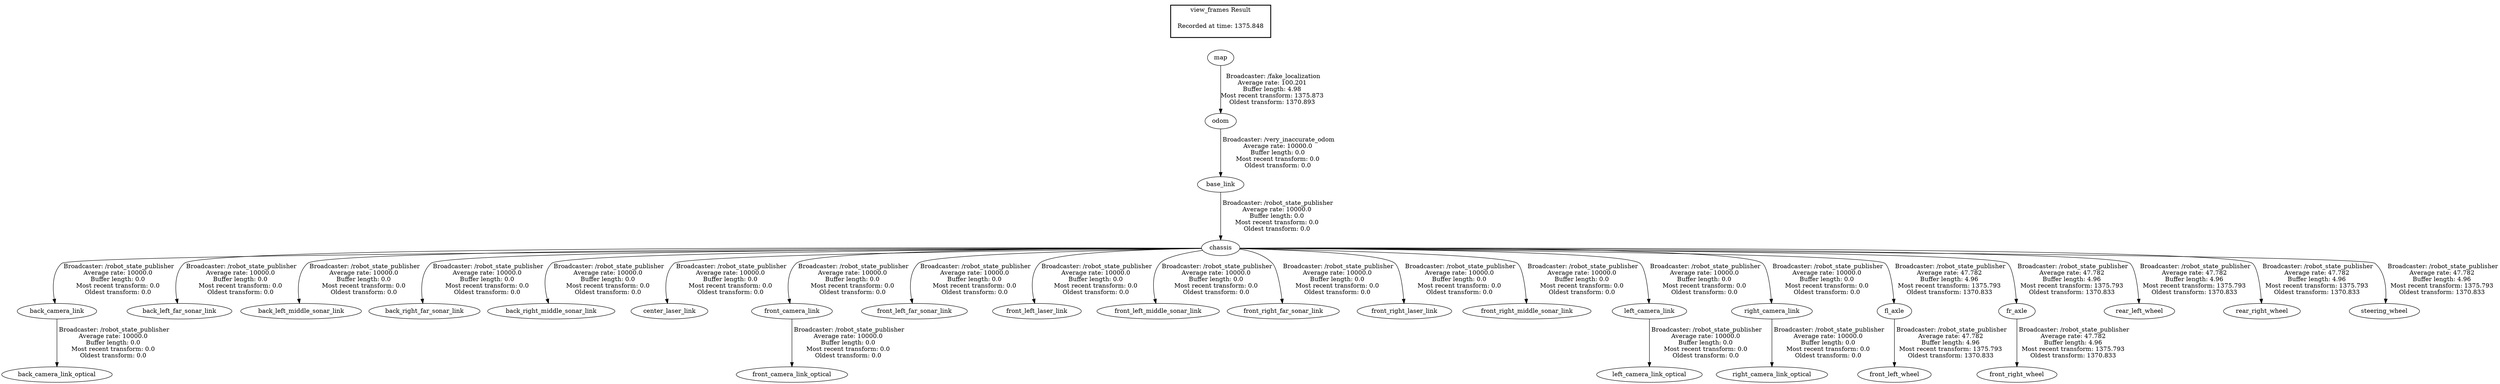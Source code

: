 digraph G {
"odom" -> "base_link"[label=" Broadcaster: /very_inaccurate_odom\nAverage rate: 10000.0\nBuffer length: 0.0\nMost recent transform: 0.0\nOldest transform: 0.0\n"];
"map" -> "odom"[label=" Broadcaster: /fake_localization\nAverage rate: 100.201\nBuffer length: 4.98\nMost recent transform: 1375.873\nOldest transform: 1370.893\n"];
"chassis" -> "back_camera_link"[label=" Broadcaster: /robot_state_publisher\nAverage rate: 10000.0\nBuffer length: 0.0\nMost recent transform: 0.0\nOldest transform: 0.0\n"];
"base_link" -> "chassis"[label=" Broadcaster: /robot_state_publisher\nAverage rate: 10000.0\nBuffer length: 0.0\nMost recent transform: 0.0\nOldest transform: 0.0\n"];
"back_camera_link" -> "back_camera_link_optical"[label=" Broadcaster: /robot_state_publisher\nAverage rate: 10000.0\nBuffer length: 0.0\nMost recent transform: 0.0\nOldest transform: 0.0\n"];
"chassis" -> "back_left_far_sonar_link"[label=" Broadcaster: /robot_state_publisher\nAverage rate: 10000.0\nBuffer length: 0.0\nMost recent transform: 0.0\nOldest transform: 0.0\n"];
"chassis" -> "back_left_middle_sonar_link"[label=" Broadcaster: /robot_state_publisher\nAverage rate: 10000.0\nBuffer length: 0.0\nMost recent transform: 0.0\nOldest transform: 0.0\n"];
"chassis" -> "back_right_far_sonar_link"[label=" Broadcaster: /robot_state_publisher\nAverage rate: 10000.0\nBuffer length: 0.0\nMost recent transform: 0.0\nOldest transform: 0.0\n"];
"chassis" -> "back_right_middle_sonar_link"[label=" Broadcaster: /robot_state_publisher\nAverage rate: 10000.0\nBuffer length: 0.0\nMost recent transform: 0.0\nOldest transform: 0.0\n"];
"chassis" -> "center_laser_link"[label=" Broadcaster: /robot_state_publisher\nAverage rate: 10000.0\nBuffer length: 0.0\nMost recent transform: 0.0\nOldest transform: 0.0\n"];
"chassis" -> "front_camera_link"[label=" Broadcaster: /robot_state_publisher\nAverage rate: 10000.0\nBuffer length: 0.0\nMost recent transform: 0.0\nOldest transform: 0.0\n"];
"front_camera_link" -> "front_camera_link_optical"[label=" Broadcaster: /robot_state_publisher\nAverage rate: 10000.0\nBuffer length: 0.0\nMost recent transform: 0.0\nOldest transform: 0.0\n"];
"chassis" -> "front_left_far_sonar_link"[label=" Broadcaster: /robot_state_publisher\nAverage rate: 10000.0\nBuffer length: 0.0\nMost recent transform: 0.0\nOldest transform: 0.0\n"];
"chassis" -> "front_left_laser_link"[label=" Broadcaster: /robot_state_publisher\nAverage rate: 10000.0\nBuffer length: 0.0\nMost recent transform: 0.0\nOldest transform: 0.0\n"];
"chassis" -> "front_left_middle_sonar_link"[label=" Broadcaster: /robot_state_publisher\nAverage rate: 10000.0\nBuffer length: 0.0\nMost recent transform: 0.0\nOldest transform: 0.0\n"];
"chassis" -> "front_right_far_sonar_link"[label=" Broadcaster: /robot_state_publisher\nAverage rate: 10000.0\nBuffer length: 0.0\nMost recent transform: 0.0\nOldest transform: 0.0\n"];
"chassis" -> "front_right_laser_link"[label=" Broadcaster: /robot_state_publisher\nAverage rate: 10000.0\nBuffer length: 0.0\nMost recent transform: 0.0\nOldest transform: 0.0\n"];
"chassis" -> "front_right_middle_sonar_link"[label=" Broadcaster: /robot_state_publisher\nAverage rate: 10000.0\nBuffer length: 0.0\nMost recent transform: 0.0\nOldest transform: 0.0\n"];
"chassis" -> "left_camera_link"[label=" Broadcaster: /robot_state_publisher\nAverage rate: 10000.0\nBuffer length: 0.0\nMost recent transform: 0.0\nOldest transform: 0.0\n"];
"left_camera_link" -> "left_camera_link_optical"[label=" Broadcaster: /robot_state_publisher\nAverage rate: 10000.0\nBuffer length: 0.0\nMost recent transform: 0.0\nOldest transform: 0.0\n"];
"chassis" -> "right_camera_link"[label=" Broadcaster: /robot_state_publisher\nAverage rate: 10000.0\nBuffer length: 0.0\nMost recent transform: 0.0\nOldest transform: 0.0\n"];
"right_camera_link" -> "right_camera_link_optical"[label=" Broadcaster: /robot_state_publisher\nAverage rate: 10000.0\nBuffer length: 0.0\nMost recent transform: 0.0\nOldest transform: 0.0\n"];
"chassis" -> "fl_axle"[label=" Broadcaster: /robot_state_publisher\nAverage rate: 47.782\nBuffer length: 4.96\nMost recent transform: 1375.793\nOldest transform: 1370.833\n"];
"fl_axle" -> "front_left_wheel"[label=" Broadcaster: /robot_state_publisher\nAverage rate: 47.782\nBuffer length: 4.96\nMost recent transform: 1375.793\nOldest transform: 1370.833\n"];
"chassis" -> "fr_axle"[label=" Broadcaster: /robot_state_publisher\nAverage rate: 47.782\nBuffer length: 4.96\nMost recent transform: 1375.793\nOldest transform: 1370.833\n"];
"fr_axle" -> "front_right_wheel"[label=" Broadcaster: /robot_state_publisher\nAverage rate: 47.782\nBuffer length: 4.96\nMost recent transform: 1375.793\nOldest transform: 1370.833\n"];
"chassis" -> "rear_left_wheel"[label=" Broadcaster: /robot_state_publisher\nAverage rate: 47.782\nBuffer length: 4.96\nMost recent transform: 1375.793\nOldest transform: 1370.833\n"];
"chassis" -> "rear_right_wheel"[label=" Broadcaster: /robot_state_publisher\nAverage rate: 47.782\nBuffer length: 4.96\nMost recent transform: 1375.793\nOldest transform: 1370.833\n"];
"chassis" -> "steering_wheel"[label=" Broadcaster: /robot_state_publisher\nAverage rate: 47.782\nBuffer length: 4.96\nMost recent transform: 1375.793\nOldest transform: 1370.833\n"];
edge [style=invis];
 subgraph cluster_legend { style=bold; color=black; label ="view_frames Result";
"Recorded at time: 1375.848"[ shape=plaintext ] ;
}->"map";
}